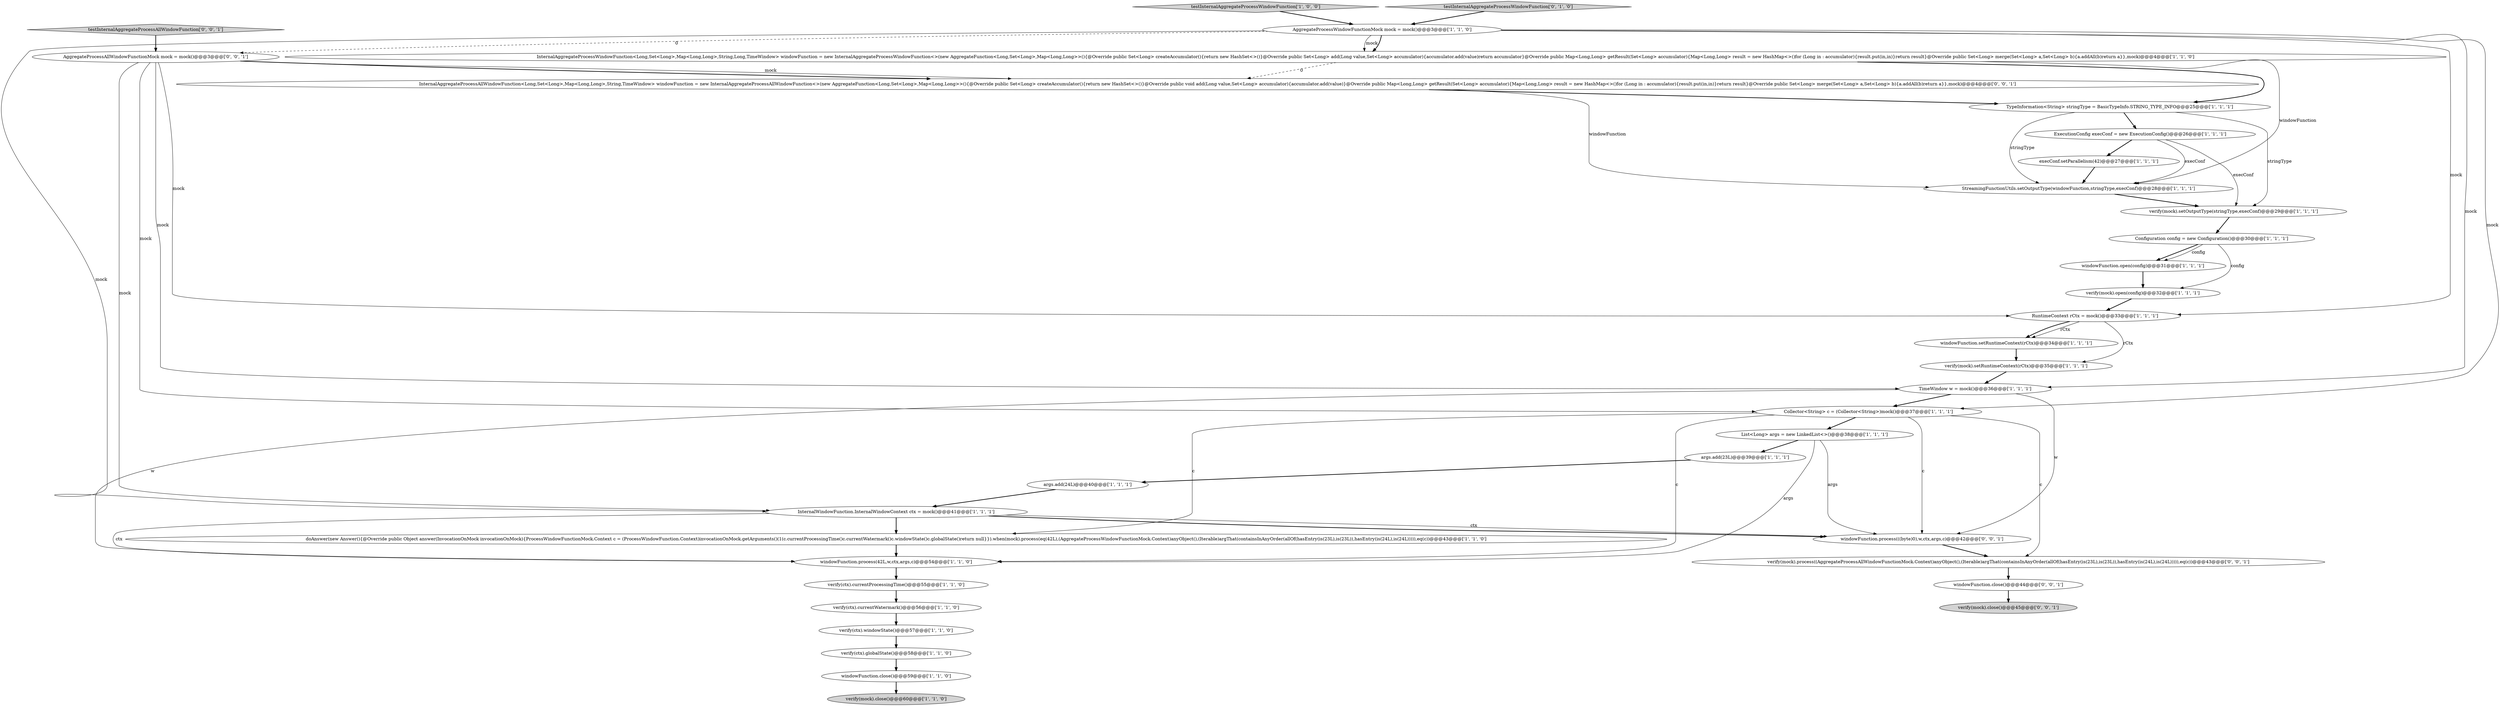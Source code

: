 digraph {
29 [style = filled, label = "AggregateProcessAllWindowFunctionMock mock = mock()@@@3@@@['0', '0', '1']", fillcolor = white, shape = ellipse image = "AAA0AAABBB3BBB"];
1 [style = filled, label = "verify(mock).open(config)@@@32@@@['1', '1', '1']", fillcolor = white, shape = ellipse image = "AAA0AAABBB1BBB"];
24 [style = filled, label = "verify(ctx).currentProcessingTime()@@@55@@@['1', '1', '0']", fillcolor = white, shape = ellipse image = "AAA0AAABBB1BBB"];
34 [style = filled, label = "InternalAggregateProcessAllWindowFunction<Long,Set<Long>,Map<Long,Long>,String,TimeWindow> windowFunction = new InternalAggregateProcessAllWindowFunction<>(new AggregateFunction<Long,Set<Long>,Map<Long,Long>>(){@Override public Set<Long> createAccumulator(){return new HashSet<>()}@Override public void add(Long value,Set<Long> accumulator){accumulator.add(value)}@Override public Map<Long,Long> getResult(Set<Long> accumulator){Map<Long,Long> result = new HashMap<>()for (Long in : accumulator){result.put(in,in)}return result}@Override public Set<Long> merge(Set<Long> a,Set<Long> b){a.addAll(b)return a}},mock)@@@4@@@['0', '0', '1']", fillcolor = white, shape = ellipse image = "AAA0AAABBB3BBB"];
21 [style = filled, label = "args.add(24L)@@@40@@@['1', '1', '1']", fillcolor = white, shape = ellipse image = "AAA0AAABBB1BBB"];
13 [style = filled, label = "TypeInformation<String> stringType = BasicTypeInfo.STRING_TYPE_INFO@@@25@@@['1', '1', '1']", fillcolor = white, shape = ellipse image = "AAA0AAABBB1BBB"];
31 [style = filled, label = "windowFunction.close()@@@44@@@['0', '0', '1']", fillcolor = white, shape = ellipse image = "AAA0AAABBB3BBB"];
23 [style = filled, label = "windowFunction.setRuntimeContext(rCtx)@@@34@@@['1', '1', '1']", fillcolor = white, shape = ellipse image = "AAA0AAABBB1BBB"];
26 [style = filled, label = "Collector<String> c = (Collector<String>)mock()@@@37@@@['1', '1', '1']", fillcolor = white, shape = ellipse image = "AAA0AAABBB1BBB"];
18 [style = filled, label = "windowFunction.process(42L,w,ctx,args,c)@@@54@@@['1', '1', '0']", fillcolor = white, shape = ellipse image = "AAA0AAABBB1BBB"];
33 [style = filled, label = "verify(mock).close()@@@45@@@['0', '0', '1']", fillcolor = lightgray, shape = ellipse image = "AAA0AAABBB3BBB"];
5 [style = filled, label = "InternalWindowFunction.InternalWindowContext ctx = mock()@@@41@@@['1', '1', '1']", fillcolor = white, shape = ellipse image = "AAA0AAABBB1BBB"];
19 [style = filled, label = "StreamingFunctionUtils.setOutputType(windowFunction,stringType,execConf)@@@28@@@['1', '1', '1']", fillcolor = white, shape = ellipse image = "AAA0AAABBB1BBB"];
14 [style = filled, label = "Configuration config = new Configuration()@@@30@@@['1', '1', '1']", fillcolor = white, shape = ellipse image = "AAA0AAABBB1BBB"];
4 [style = filled, label = "verify(ctx).globalState()@@@58@@@['1', '1', '0']", fillcolor = white, shape = ellipse image = "AAA0AAABBB1BBB"];
35 [style = filled, label = "verify(mock).process((AggregateProcessAllWindowFunctionMock.Context)anyObject(),(Iterable)argThat(containsInAnyOrder(allOf(hasEntry(is(23L),is(23L)),hasEntry(is(24L),is(24L))))),eq(c))@@@43@@@['0', '0', '1']", fillcolor = white, shape = ellipse image = "AAA0AAABBB3BBB"];
3 [style = filled, label = "testInternalAggregateProcessWindowFunction['1', '0', '0']", fillcolor = lightgray, shape = diamond image = "AAA0AAABBB1BBB"];
7 [style = filled, label = "windowFunction.open(config)@@@31@@@['1', '1', '1']", fillcolor = white, shape = ellipse image = "AAA0AAABBB1BBB"];
11 [style = filled, label = "windowFunction.close()@@@59@@@['1', '1', '0']", fillcolor = white, shape = ellipse image = "AAA0AAABBB1BBB"];
9 [style = filled, label = "TimeWindow w = mock()@@@36@@@['1', '1', '1']", fillcolor = white, shape = ellipse image = "AAA0AAABBB1BBB"];
28 [style = filled, label = "testInternalAggregateProcessWindowFunction['0', '1', '0']", fillcolor = lightgray, shape = diamond image = "AAA0AAABBB2BBB"];
12 [style = filled, label = "verify(mock).setOutputType(stringType,execConf)@@@29@@@['1', '1', '1']", fillcolor = white, shape = ellipse image = "AAA0AAABBB1BBB"];
0 [style = filled, label = "execConf.setParallelism(42)@@@27@@@['1', '1', '1']", fillcolor = white, shape = ellipse image = "AAA0AAABBB1BBB"];
27 [style = filled, label = "List<Long> args = new LinkedList<>()@@@38@@@['1', '1', '1']", fillcolor = white, shape = ellipse image = "AAA0AAABBB1BBB"];
16 [style = filled, label = "verify(mock).close()@@@60@@@['1', '1', '0']", fillcolor = lightgray, shape = ellipse image = "AAA0AAABBB1BBB"];
10 [style = filled, label = "verify(ctx).windowState()@@@57@@@['1', '1', '0']", fillcolor = white, shape = ellipse image = "AAA0AAABBB1BBB"];
2 [style = filled, label = "ExecutionConfig execConf = new ExecutionConfig()@@@26@@@['1', '1', '1']", fillcolor = white, shape = ellipse image = "AAA0AAABBB1BBB"];
25 [style = filled, label = "verify(mock).setRuntimeContext(rCtx)@@@35@@@['1', '1', '1']", fillcolor = white, shape = ellipse image = "AAA0AAABBB1BBB"];
8 [style = filled, label = "InternalAggregateProcessWindowFunction<Long,Set<Long>,Map<Long,Long>,String,Long,TimeWindow> windowFunction = new InternalAggregateProcessWindowFunction<>(new AggregateFunction<Long,Set<Long>,Map<Long,Long>>(){@Override public Set<Long> createAccumulator(){return new HashSet<>()}@Override public Set<Long> add(Long value,Set<Long> accumulator){accumulator.add(value)return accumulator}@Override public Map<Long,Long> getResult(Set<Long> accumulator){Map<Long,Long> result = new HashMap<>()for (Long in : accumulator){result.put(in,in)}return result}@Override public Set<Long> merge(Set<Long> a,Set<Long> b){a.addAll(b)return a}},mock)@@@4@@@['1', '1', '0']", fillcolor = white, shape = ellipse image = "AAA0AAABBB1BBB"];
17 [style = filled, label = "args.add(23L)@@@39@@@['1', '1', '1']", fillcolor = white, shape = ellipse image = "AAA0AAABBB1BBB"];
20 [style = filled, label = "RuntimeContext rCtx = mock()@@@33@@@['1', '1', '1']", fillcolor = white, shape = ellipse image = "AAA0AAABBB1BBB"];
22 [style = filled, label = "AggregateProcessWindowFunctionMock mock = mock()@@@3@@@['1', '1', '0']", fillcolor = white, shape = ellipse image = "AAA0AAABBB1BBB"];
6 [style = filled, label = "verify(ctx).currentWatermark()@@@56@@@['1', '1', '0']", fillcolor = white, shape = ellipse image = "AAA0AAABBB1BBB"];
32 [style = filled, label = "testInternalAggregateProcessAllWindowFunction['0', '0', '1']", fillcolor = lightgray, shape = diamond image = "AAA0AAABBB3BBB"];
15 [style = filled, label = "doAnswer(new Answer(){@Override public Object answer(InvocationOnMock invocationOnMock){ProcessWindowFunctionMock.Context c = (ProcessWindowFunction.Context)invocationOnMock.getArguments()(1(c.currentProcessingTime()c.currentWatermark()c.windowState()c.globalState()return null}}).when(mock).process(eq(42L),(AggregateProcessWindowFunctionMock.Context)anyObject(),(Iterable)argThat(containsInAnyOrder(allOf(hasEntry(is(23L),is(23L)),hasEntry(is(24L),is(24L))))),eq(c))@@@43@@@['1', '1', '0']", fillcolor = white, shape = ellipse image = "AAA0AAABBB1BBB"];
30 [style = filled, label = "windowFunction.process(((byte)0),w,ctx,args,c)@@@42@@@['0', '0', '1']", fillcolor = white, shape = ellipse image = "AAA0AAABBB3BBB"];
29->5 [style = solid, label="mock"];
11->16 [style = bold, label=""];
22->8 [style = solid, label="mock"];
35->31 [style = bold, label=""];
23->25 [style = bold, label=""];
5->30 [style = solid, label="ctx"];
18->24 [style = bold, label=""];
7->1 [style = bold, label=""];
29->20 [style = solid, label="mock"];
19->12 [style = bold, label=""];
0->19 [style = bold, label=""];
22->26 [style = solid, label="mock"];
9->30 [style = solid, label="w"];
13->12 [style = solid, label="stringType"];
20->23 [style = solid, label="rCtx"];
29->26 [style = solid, label="mock"];
26->30 [style = solid, label="c"];
25->9 [style = bold, label=""];
34->13 [style = bold, label=""];
22->29 [style = dashed, label="0"];
1->20 [style = bold, label=""];
5->15 [style = bold, label=""];
8->34 [style = dashed, label="0"];
14->1 [style = solid, label="config"];
29->34 [style = bold, label=""];
22->5 [style = solid, label="mock"];
20->25 [style = solid, label="rCtx"];
3->22 [style = bold, label=""];
2->19 [style = solid, label="execConf"];
15->18 [style = bold, label=""];
5->18 [style = solid, label="ctx"];
29->34 [style = solid, label="mock"];
27->18 [style = solid, label="args"];
14->7 [style = bold, label=""];
8->19 [style = solid, label="windowFunction"];
32->29 [style = bold, label=""];
22->8 [style = bold, label=""];
27->30 [style = solid, label="args"];
9->26 [style = bold, label=""];
21->5 [style = bold, label=""];
26->27 [style = bold, label=""];
2->0 [style = bold, label=""];
26->18 [style = solid, label="c"];
30->35 [style = bold, label=""];
20->23 [style = bold, label=""];
2->12 [style = solid, label="execConf"];
26->35 [style = solid, label="c"];
34->19 [style = solid, label="windowFunction"];
31->33 [style = bold, label=""];
6->10 [style = bold, label=""];
13->19 [style = solid, label="stringType"];
22->20 [style = solid, label="mock"];
12->14 [style = bold, label=""];
27->17 [style = bold, label=""];
10->4 [style = bold, label=""];
26->15 [style = solid, label="c"];
9->18 [style = solid, label="w"];
5->30 [style = bold, label=""];
29->9 [style = solid, label="mock"];
24->6 [style = bold, label=""];
22->9 [style = solid, label="mock"];
14->7 [style = solid, label="config"];
4->11 [style = bold, label=""];
17->21 [style = bold, label=""];
28->22 [style = bold, label=""];
8->13 [style = bold, label=""];
13->2 [style = bold, label=""];
}
